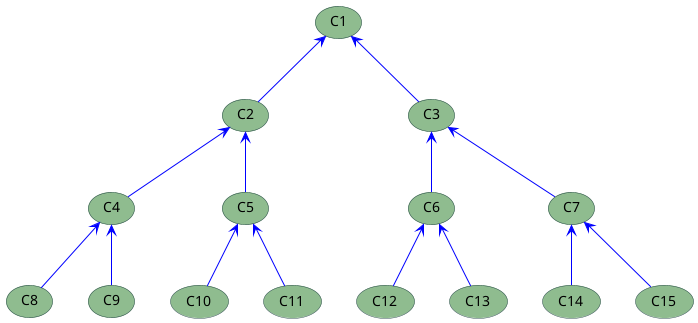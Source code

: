 @startuml

skinparam usecase {
	BackgroundColor DarkSeaGreen
	BorderColor DarkSlateGray
	ArrowColor Blue
}

(C1) <-- (C2)
(C1) <-- (C3)
(C2) <-- (C4)
(C2) <-- (C5)
(C3) <-- (C6)
(C3) <-- (C7)
(C4) <-- (C8)
(C4) <-- (C9)
(C5) <-- (C10)
(C5) <-- (C11)
(C6) <-- (C12)
(C6) <-- (C13)
(C7) <-- (C14)
(C7) <-- (C15)

@enduml